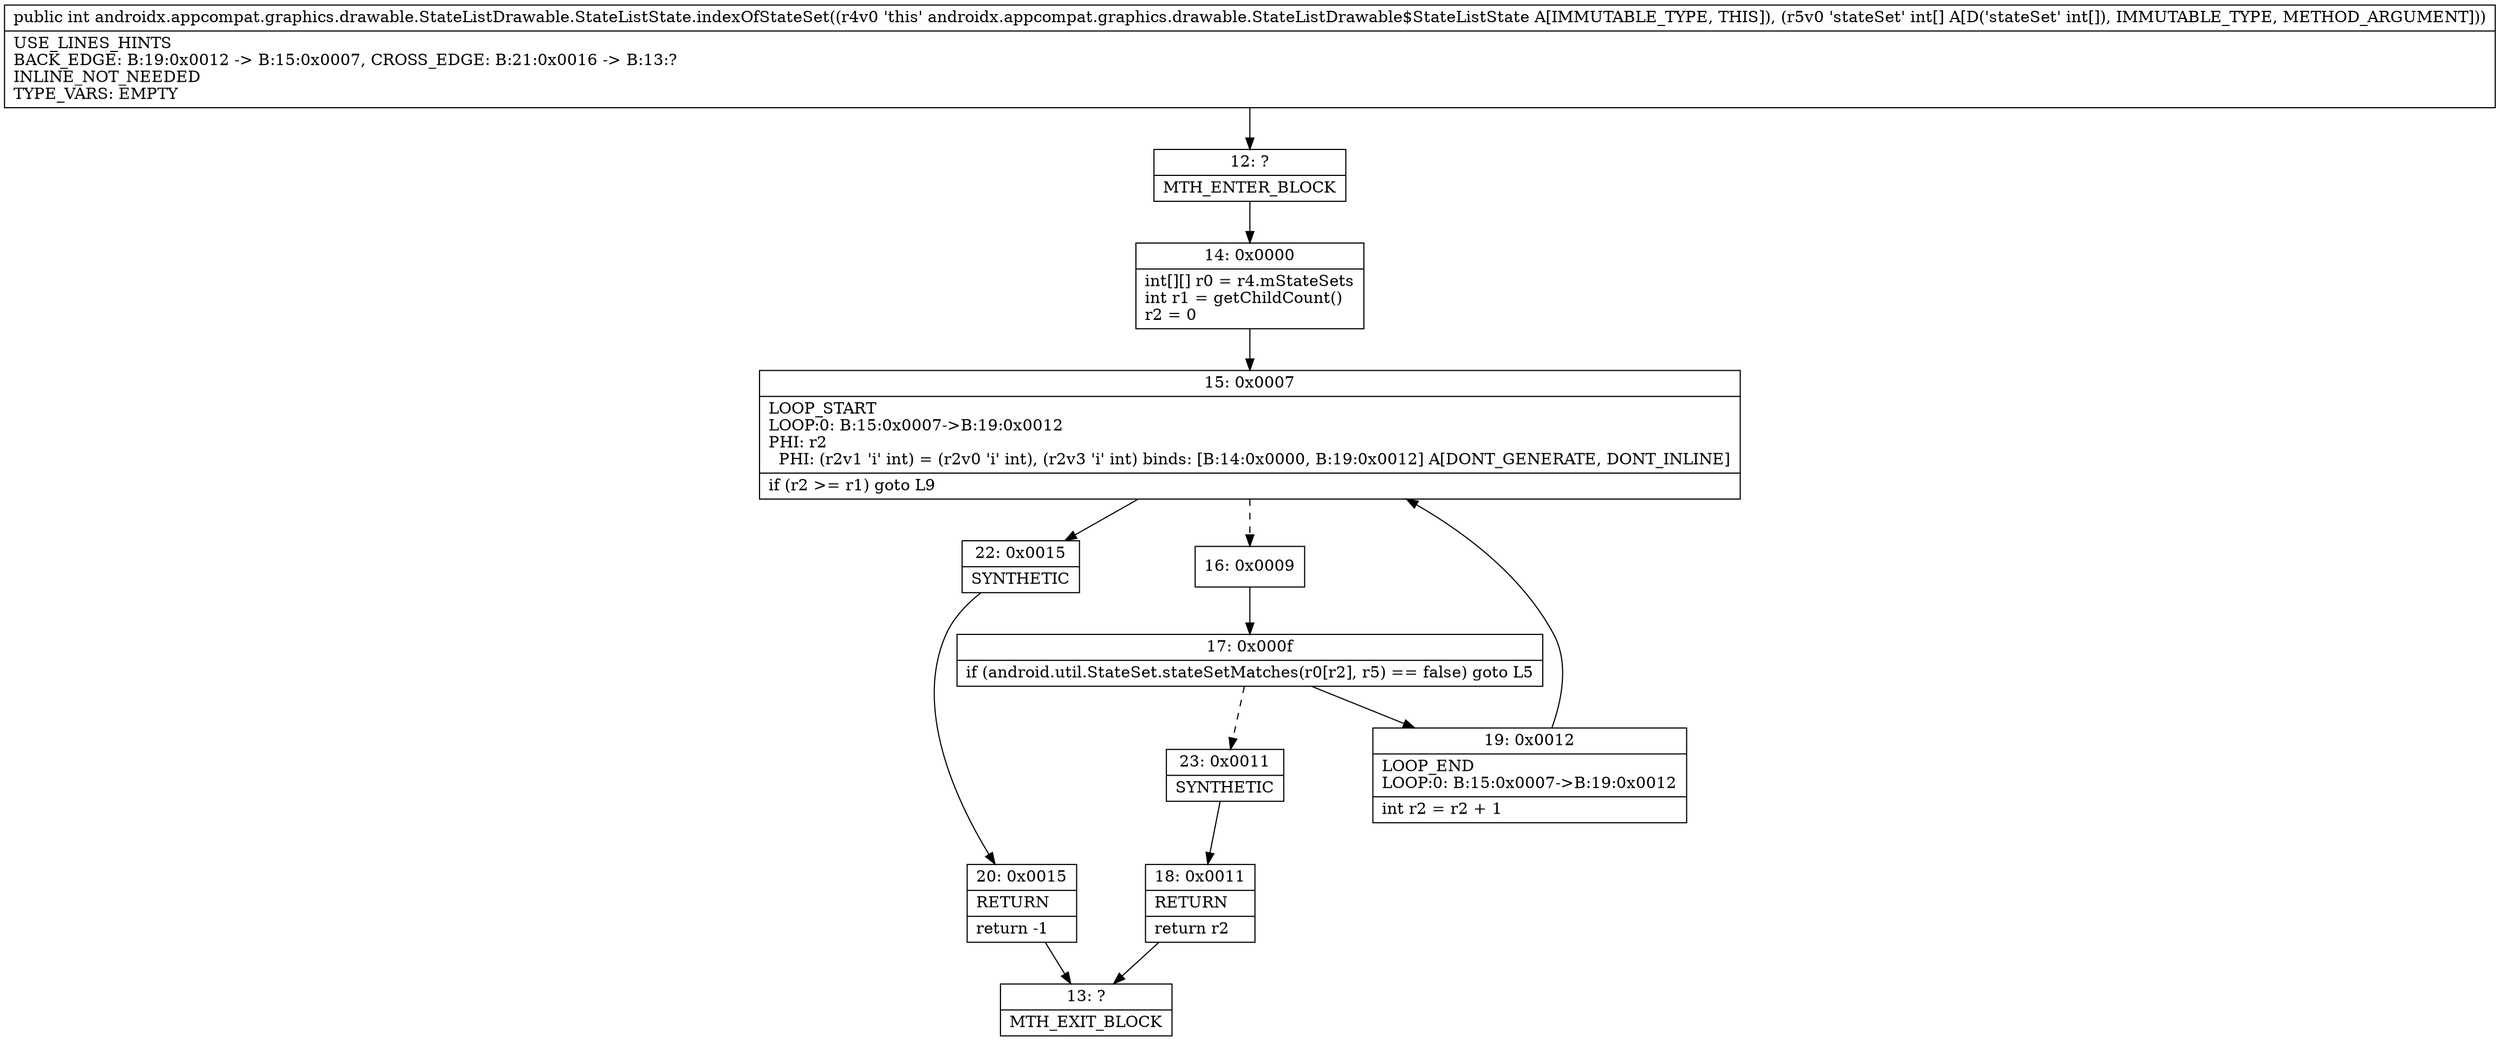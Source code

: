 digraph "CFG forandroidx.appcompat.graphics.drawable.StateListDrawable.StateListState.indexOfStateSet([I)I" {
Node_12 [shape=record,label="{12\:\ ?|MTH_ENTER_BLOCK\l}"];
Node_14 [shape=record,label="{14\:\ 0x0000|int[][] r0 = r4.mStateSets\lint r1 = getChildCount()\lr2 = 0\l}"];
Node_15 [shape=record,label="{15\:\ 0x0007|LOOP_START\lLOOP:0: B:15:0x0007\-\>B:19:0x0012\lPHI: r2 \l  PHI: (r2v1 'i' int) = (r2v0 'i' int), (r2v3 'i' int) binds: [B:14:0x0000, B:19:0x0012] A[DONT_GENERATE, DONT_INLINE]\l|if (r2 \>= r1) goto L9\l}"];
Node_16 [shape=record,label="{16\:\ 0x0009}"];
Node_17 [shape=record,label="{17\:\ 0x000f|if (android.util.StateSet.stateSetMatches(r0[r2], r5) == false) goto L5\l}"];
Node_19 [shape=record,label="{19\:\ 0x0012|LOOP_END\lLOOP:0: B:15:0x0007\-\>B:19:0x0012\l|int r2 = r2 + 1\l}"];
Node_23 [shape=record,label="{23\:\ 0x0011|SYNTHETIC\l}"];
Node_18 [shape=record,label="{18\:\ 0x0011|RETURN\l|return r2\l}"];
Node_13 [shape=record,label="{13\:\ ?|MTH_EXIT_BLOCK\l}"];
Node_22 [shape=record,label="{22\:\ 0x0015|SYNTHETIC\l}"];
Node_20 [shape=record,label="{20\:\ 0x0015|RETURN\l|return \-1\l}"];
MethodNode[shape=record,label="{public int androidx.appcompat.graphics.drawable.StateListDrawable.StateListState.indexOfStateSet((r4v0 'this' androidx.appcompat.graphics.drawable.StateListDrawable$StateListState A[IMMUTABLE_TYPE, THIS]), (r5v0 'stateSet' int[] A[D('stateSet' int[]), IMMUTABLE_TYPE, METHOD_ARGUMENT]))  | USE_LINES_HINTS\lBACK_EDGE: B:19:0x0012 \-\> B:15:0x0007, CROSS_EDGE: B:21:0x0016 \-\> B:13:?\lINLINE_NOT_NEEDED\lTYPE_VARS: EMPTY\l}"];
MethodNode -> Node_12;Node_12 -> Node_14;
Node_14 -> Node_15;
Node_15 -> Node_16[style=dashed];
Node_15 -> Node_22;
Node_16 -> Node_17;
Node_17 -> Node_19;
Node_17 -> Node_23[style=dashed];
Node_19 -> Node_15;
Node_23 -> Node_18;
Node_18 -> Node_13;
Node_22 -> Node_20;
Node_20 -> Node_13;
}

